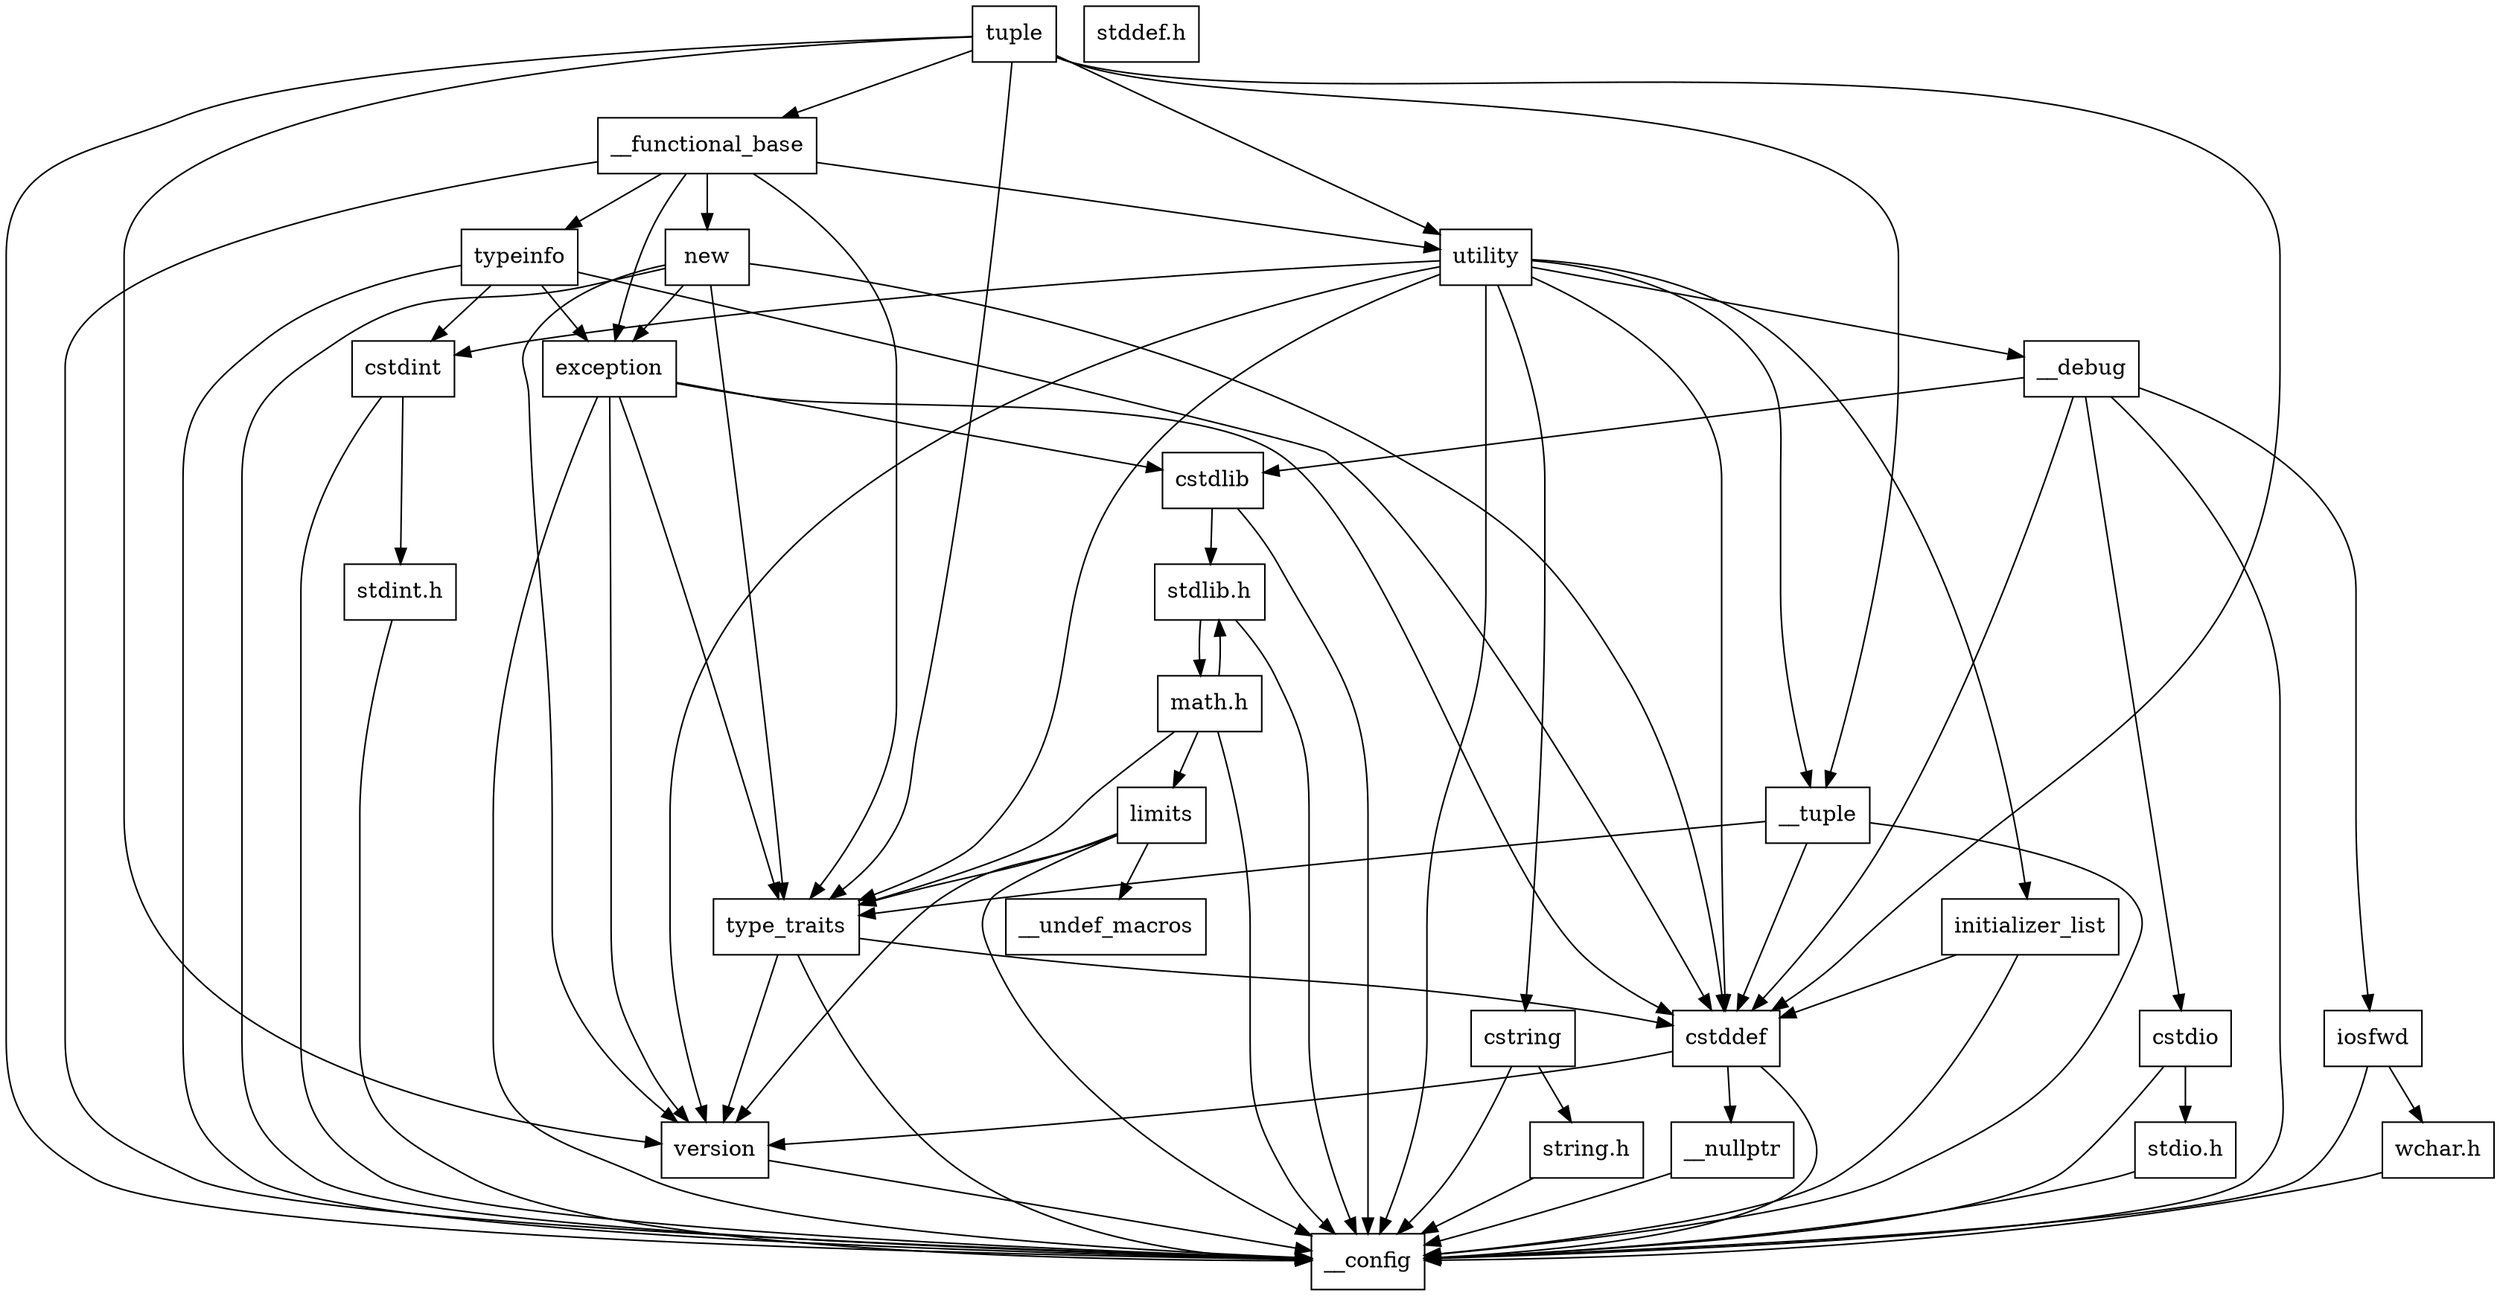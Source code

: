 digraph "dependencies" {
  header_1 [ shape="box", label="tuple"];
  header_2 [ shape="box", label="__config"];
  header_11 [ shape="box", label="__tuple"];
  header_12 [ shape="box", label="cstddef"];
  header_13 [ shape="box", label="version"];
  header_16 [ shape="box", label="__nullptr"];
  header_17 [ shape="box", label="type_traits"];
  header_18 [ shape="box", label="__functional_base"];
  header_19 [ shape="box", label="typeinfo"];
  header_20 [ shape="box", label="exception"];
  header_21 [ shape="box", label="cstdlib"];
  header_22 [ shape="box", label="stdlib.h"];
  header_25 [ shape="box", label="stddef.h"];
  header_56 [ shape="box", label="math.h"];
  header_68 [ shape="box", label="limits"];
  header_69 [ shape="box", label="__undef_macros"];
  header_70 [ shape="box", label="cstdint"];
  header_71 [ shape="box", label="stdint.h"];
  header_76 [ shape="box", label="new"];
  header_77 [ shape="box", label="utility"];
  header_78 [ shape="box", label="initializer_list"];
  header_79 [ shape="box", label="cstring"];
  header_80 [ shape="box", label="string.h"];
  header_83 [ shape="box", label="__debug"];
  header_84 [ shape="box", label="iosfwd"];
  header_85 [ shape="box", label="wchar.h"];
  header_93 [ shape="box", label="cstdio"];
  header_94 [ shape="box", label="stdio.h"];
  header_16 -> header_2;
  header_13 -> header_2;
  header_84 -> header_2;
  header_84 -> header_85;
  header_68 -> header_2;
  header_68 -> header_17;
  header_68 -> header_69;
  header_68 -> header_13;
  header_12 -> header_2;
  header_12 -> header_13;
  header_12 -> header_16;
  header_21 -> header_2;
  header_21 -> header_22;
  header_11 -> header_2;
  header_11 -> header_12;
  header_11 -> header_17;
  header_22 -> header_2;
  header_22 -> header_56;
  header_56 -> header_2;
  header_56 -> header_22;
  header_56 -> header_17;
  header_56 -> header_68;
  header_17 -> header_2;
  header_17 -> header_12;
  header_17 -> header_13;
  header_83 -> header_2;
  header_83 -> header_84;
  header_83 -> header_21;
  header_83 -> header_93;
  header_83 -> header_12;
  header_71 -> header_2;
  header_78 -> header_2;
  header_78 -> header_12;
  header_93 -> header_2;
  header_93 -> header_94;
  header_80 -> header_2;
  header_19 -> header_2;
  header_19 -> header_20;
  header_19 -> header_12;
  header_19 -> header_70;
  header_18 -> header_2;
  header_18 -> header_17;
  header_18 -> header_19;
  header_18 -> header_20;
  header_18 -> header_76;
  header_18 -> header_77;
  header_85 -> header_2;
  header_20 -> header_2;
  header_20 -> header_12;
  header_20 -> header_21;
  header_20 -> header_17;
  header_20 -> header_13;
  header_94 -> header_2;
  header_77 -> header_2;
  header_77 -> header_11;
  header_77 -> header_17;
  header_77 -> header_78;
  header_77 -> header_12;
  header_77 -> header_79;
  header_77 -> header_70;
  header_77 -> header_13;
  header_77 -> header_83;
  header_70 -> header_2;
  header_70 -> header_71;
  header_1 -> header_2;
  header_1 -> header_11;
  header_1 -> header_12;
  header_1 -> header_17;
  header_1 -> header_18;
  header_1 -> header_77;
  header_1 -> header_13;
  header_76 -> header_2;
  header_76 -> header_20;
  header_76 -> header_17;
  header_76 -> header_12;
  header_76 -> header_13;
  header_79 -> header_2;
  header_79 -> header_80;
}